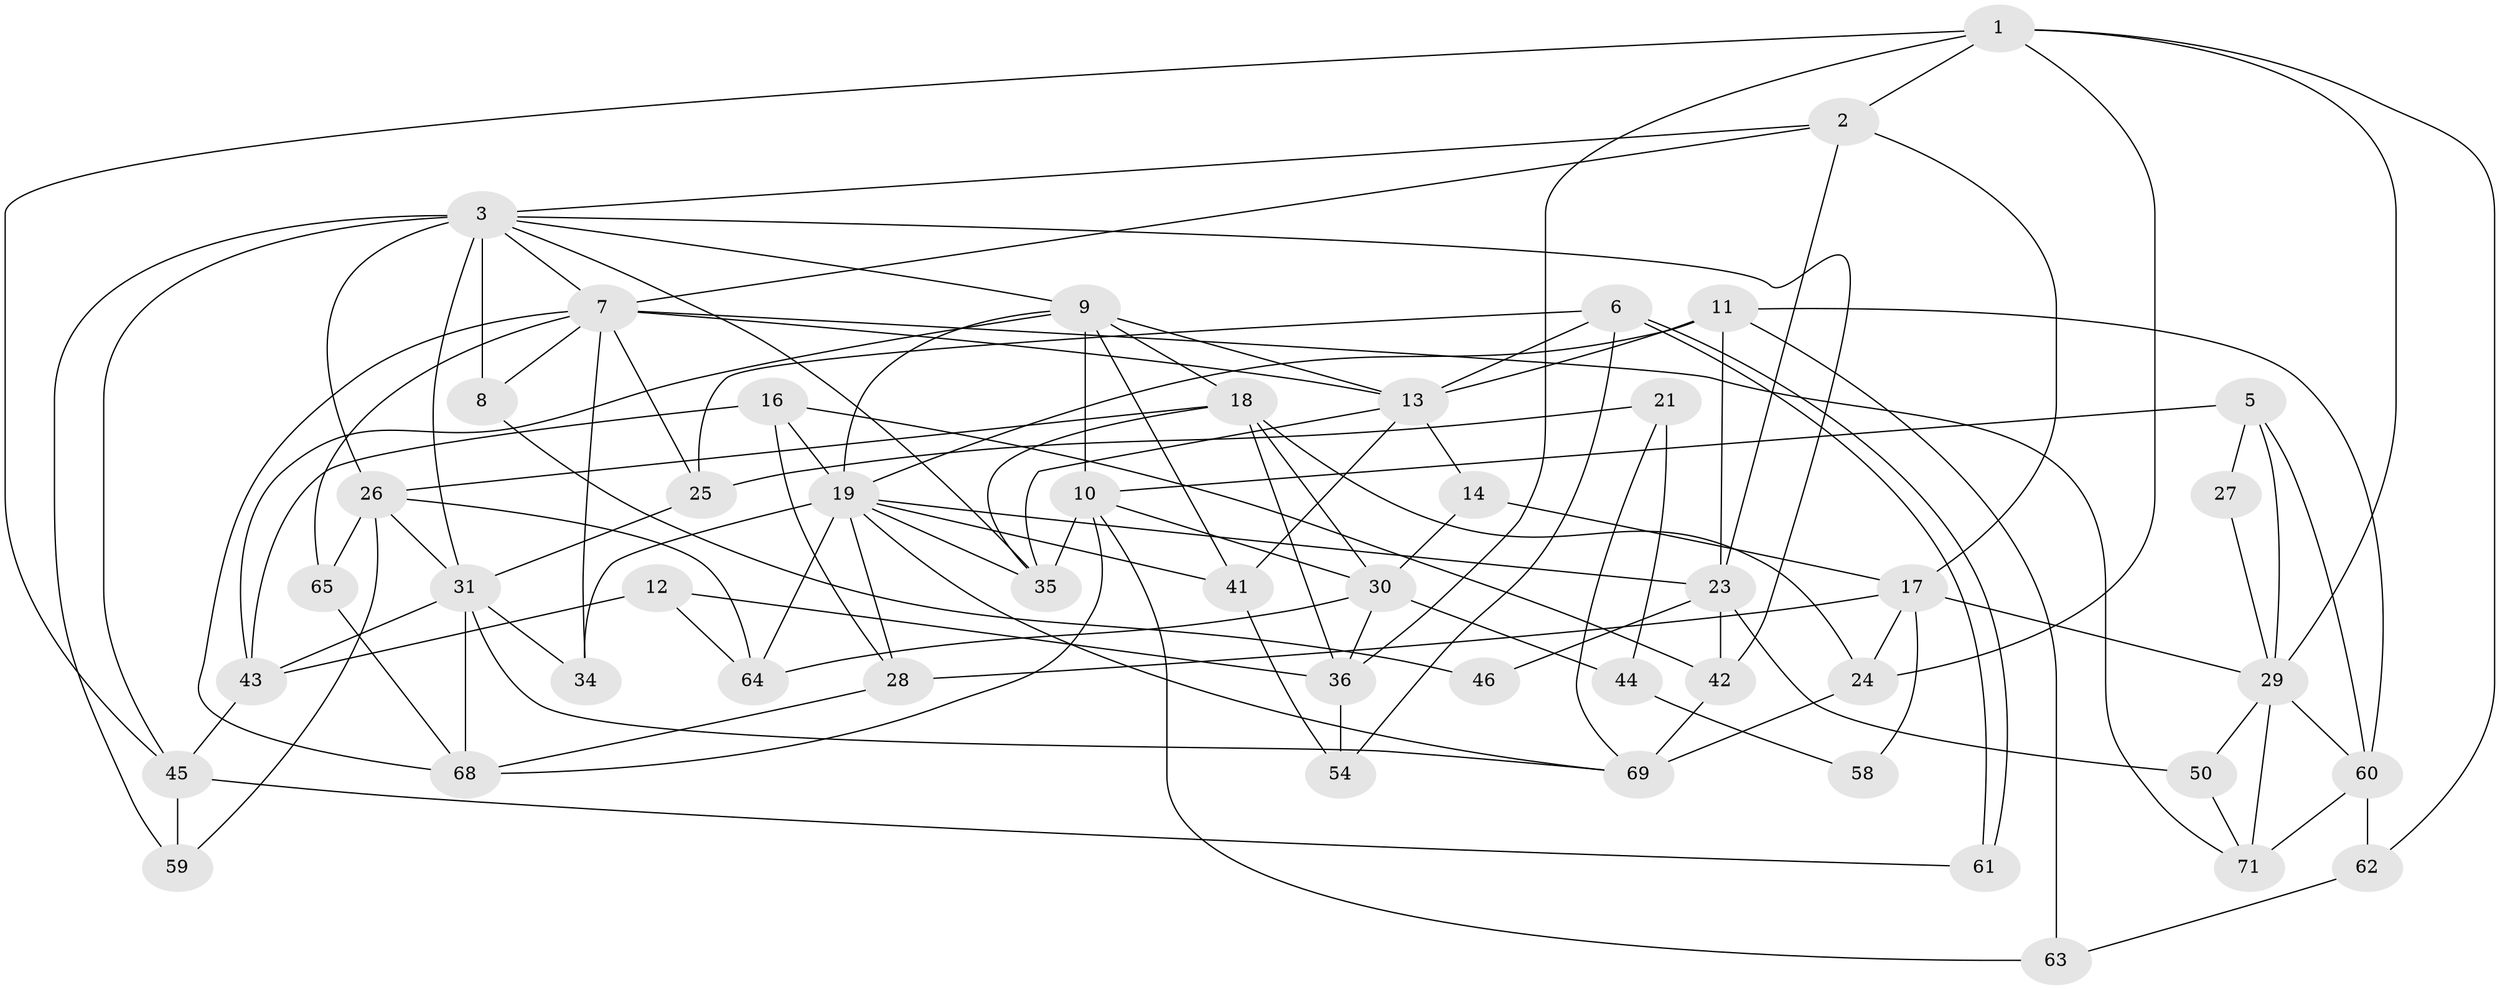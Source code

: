 // original degree distribution, {5: 0.14084507042253522, 4: 0.30985915492957744, 8: 0.014084507042253521, 3: 0.36619718309859156, 9: 0.028169014084507043, 6: 0.04225352112676056, 2: 0.07042253521126761, 7: 0.028169014084507043}
// Generated by graph-tools (version 1.1) at 2025/11/02/27/25 16:11:24]
// undirected, 49 vertices, 115 edges
graph export_dot {
graph [start="1"]
  node [color=gray90,style=filled];
  1 [super="+15"];
  2 [super="+40"];
  3 [super="+4"];
  5;
  6 [super="+49"];
  7;
  8;
  9 [super="+22"];
  10 [super="+57"];
  11 [super="+33"];
  12;
  13 [super="+32"];
  14;
  16 [super="+51"];
  17 [super="+66"];
  18 [super="+20"];
  19 [super="+55"];
  21;
  23 [super="+52"];
  24 [super="+67"];
  25;
  26 [super="+56"];
  27;
  28;
  29 [super="+39"];
  30 [super="+53"];
  31 [super="+47"];
  34 [super="+38"];
  35 [super="+37"];
  36;
  41;
  42;
  43 [super="+48"];
  44;
  45;
  46;
  50;
  54;
  58;
  59;
  60;
  61;
  62;
  63;
  64;
  65;
  68 [super="+70"];
  69;
  71;
  1 -- 29;
  1 -- 36;
  1 -- 45;
  1 -- 62;
  1 -- 2;
  1 -- 24;
  2 -- 7;
  2 -- 17;
  2 -- 23;
  2 -- 3;
  3 -- 9;
  3 -- 7;
  3 -- 8;
  3 -- 42;
  3 -- 59;
  3 -- 26;
  3 -- 31 [weight=2];
  3 -- 45;
  3 -- 35;
  5 -- 29;
  5 -- 27;
  5 -- 60;
  5 -- 10;
  6 -- 61;
  6 -- 61;
  6 -- 54;
  6 -- 25;
  6 -- 13;
  7 -- 68;
  7 -- 8;
  7 -- 25;
  7 -- 34;
  7 -- 65;
  7 -- 71;
  7 -- 13;
  8 -- 46;
  9 -- 18;
  9 -- 41;
  9 -- 10;
  9 -- 13;
  9 -- 19;
  9 -- 43;
  10 -- 35;
  10 -- 68;
  10 -- 30;
  10 -- 63;
  11 -- 23;
  11 -- 19;
  11 -- 60;
  11 -- 13;
  11 -- 63;
  12 -- 36;
  12 -- 43;
  12 -- 64;
  13 -- 35;
  13 -- 14 [weight=2];
  13 -- 41;
  14 -- 30;
  14 -- 17;
  16 -- 42;
  16 -- 28;
  16 -- 19;
  16 -- 43;
  17 -- 29;
  17 -- 24;
  17 -- 58;
  17 -- 28;
  18 -- 36;
  18 -- 24;
  18 -- 26;
  18 -- 30;
  18 -- 35;
  19 -- 64;
  19 -- 23;
  19 -- 35;
  19 -- 69;
  19 -- 41;
  19 -- 28;
  19 -- 34;
  21 -- 69;
  21 -- 25;
  21 -- 44;
  23 -- 46;
  23 -- 42;
  23 -- 50;
  24 -- 69 [weight=2];
  25 -- 31;
  26 -- 65;
  26 -- 64;
  26 -- 59;
  26 -- 31;
  27 -- 29;
  28 -- 68;
  29 -- 50;
  29 -- 71;
  29 -- 60;
  30 -- 64;
  30 -- 44;
  30 -- 36;
  31 -- 34;
  31 -- 43;
  31 -- 68;
  31 -- 69;
  36 -- 54;
  41 -- 54;
  42 -- 69;
  43 -- 45;
  44 -- 58;
  45 -- 59;
  45 -- 61;
  50 -- 71;
  60 -- 71;
  60 -- 62;
  62 -- 63;
  65 -- 68;
}
